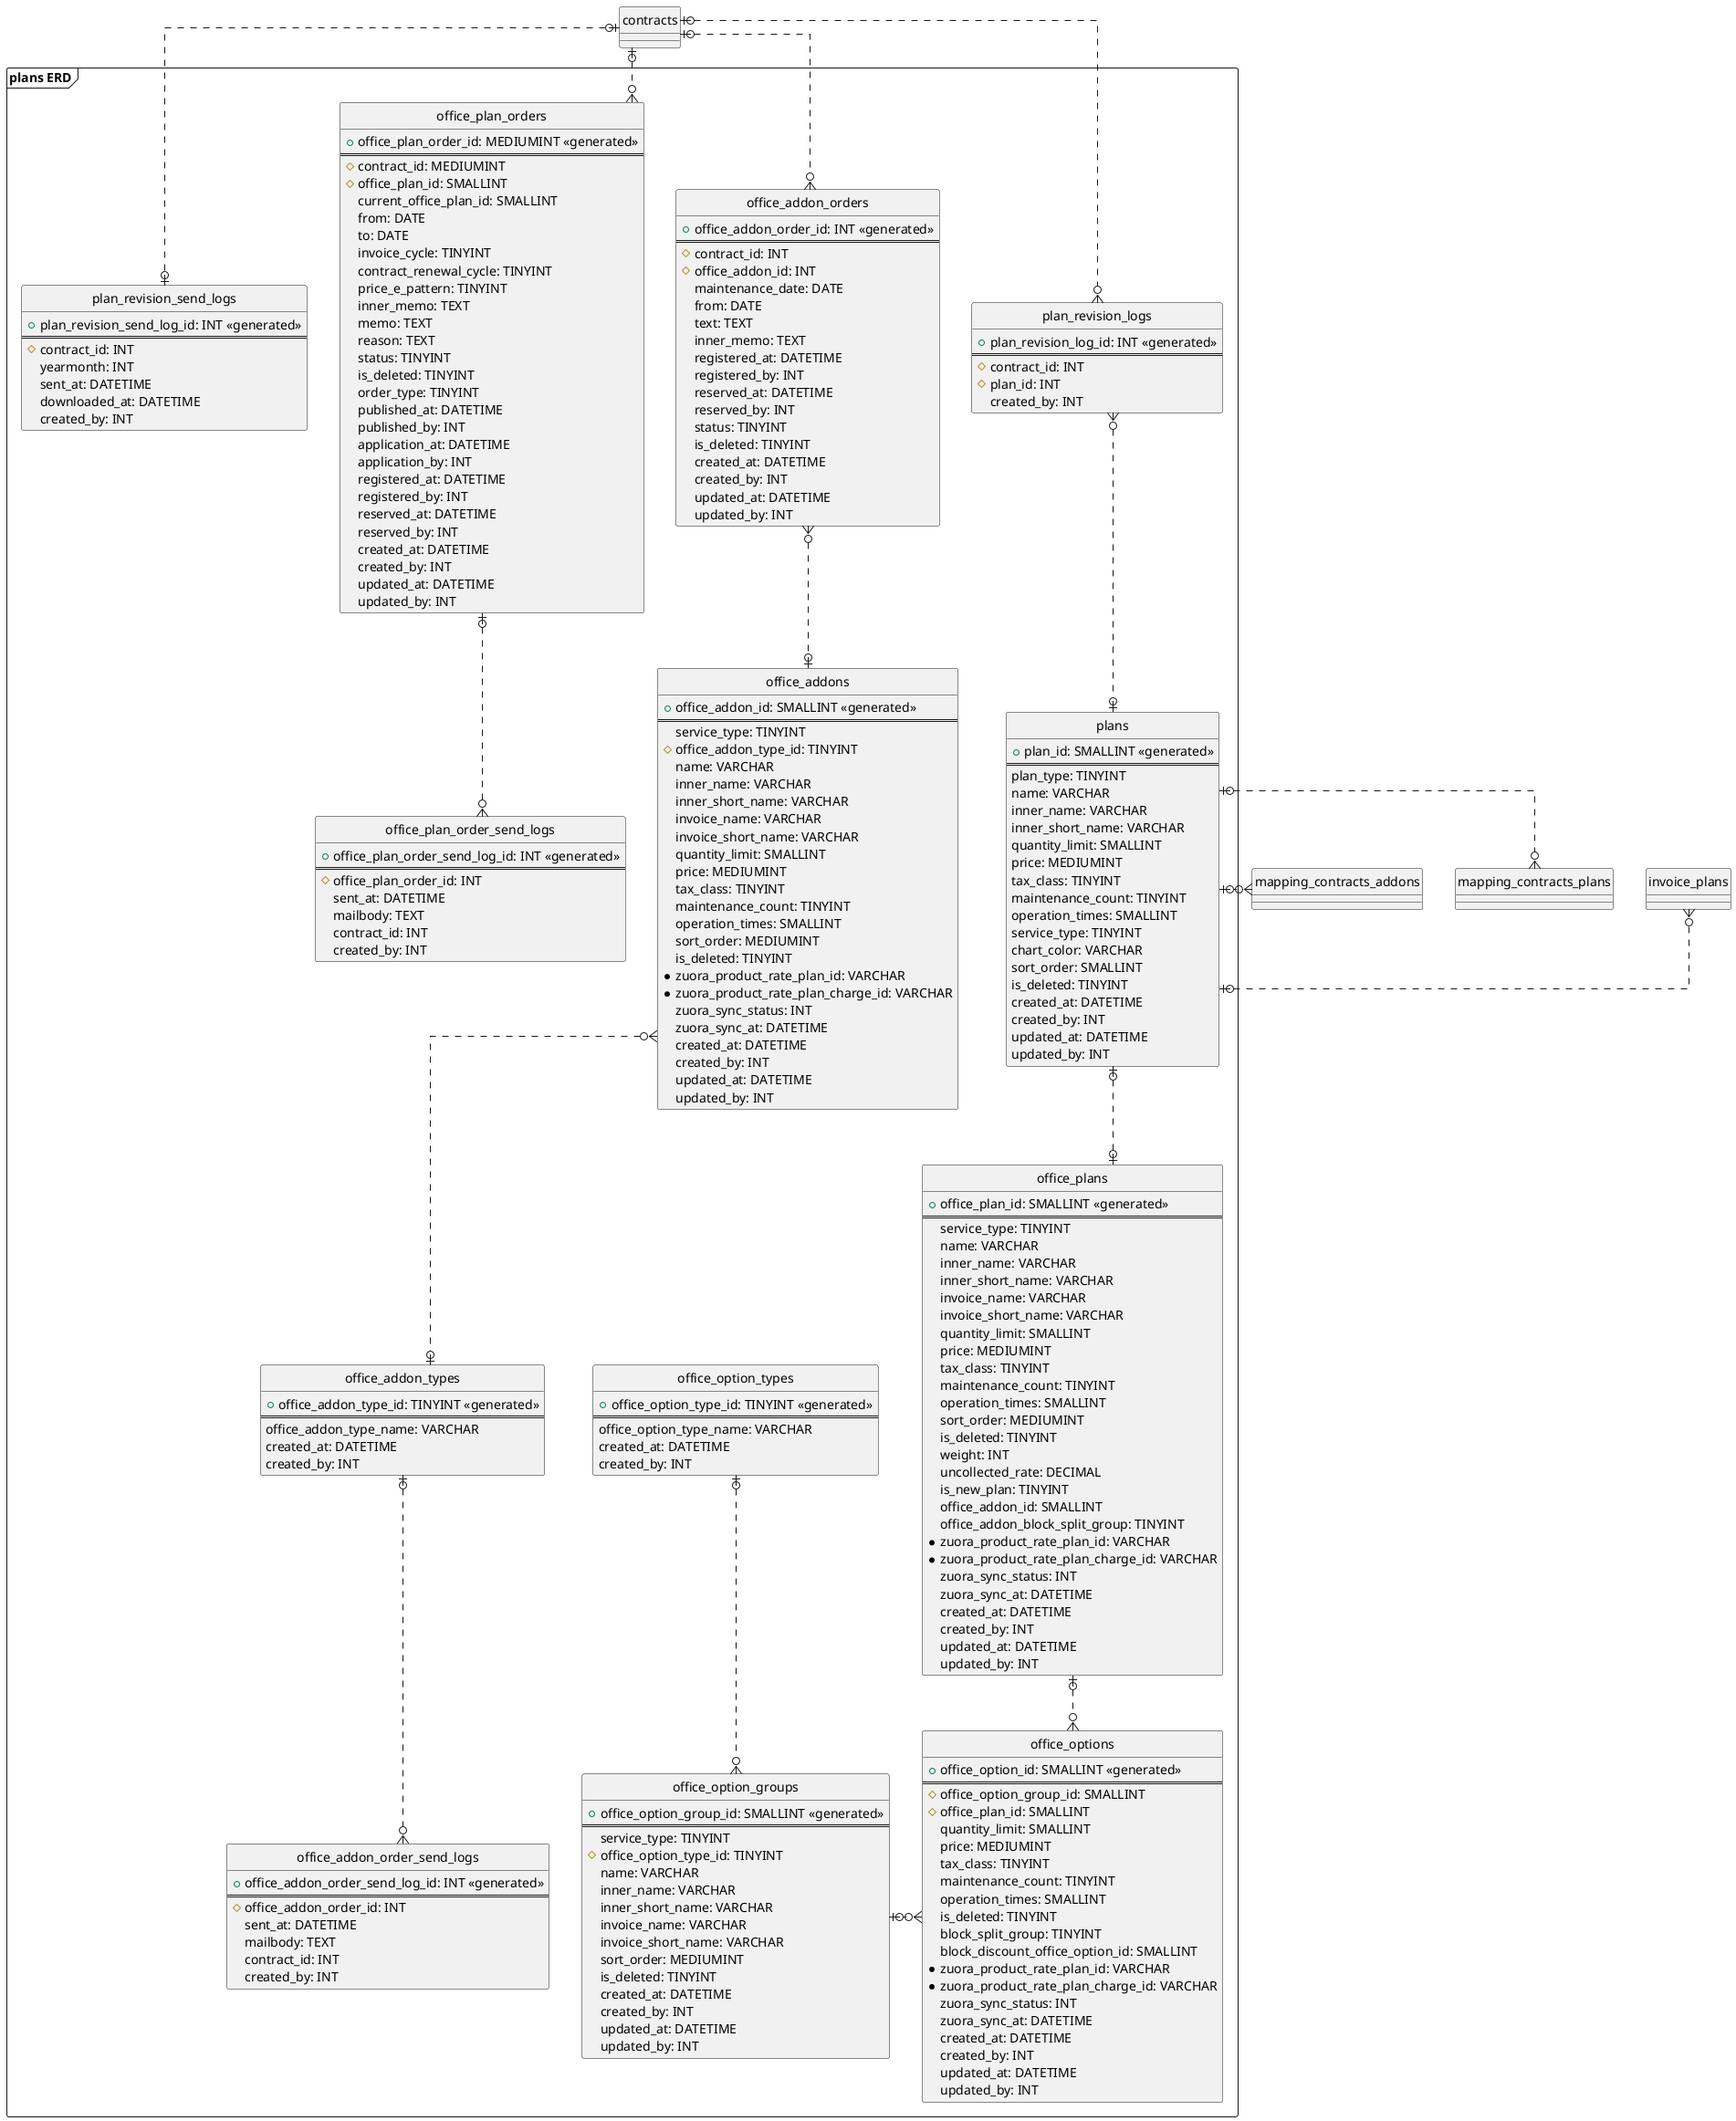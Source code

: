 @startuml

' hide the spot
hide circle

' avoid problems with angled crows feet
skinparam linetype ortho

frame "plans ERD" {
  entity "office_addon_types" {
    + office_addon_type_id: TINYINT <<generated>>
    ==
    office_addon_type_name: VARCHAR
    created_at: DATETIME
    created_by: INT
  }
  entity "office_option_types" {
    + office_option_type_id: TINYINT <<generated>>
    ==
    office_option_type_name: VARCHAR
    created_at: DATETIME
    created_by: INT
  }
  entity "office_addon_order_send_logs" {
    + office_addon_order_send_log_id: INT <<generated>>
    ==
    # office_addon_order_id: INT
    sent_at: DATETIME
    mailbody: TEXT
    contract_id: INT
    created_by: INT
  }
  entity "office_addon_orders" {
    + office_addon_order_id: INT <<generated>>
    ==
    # contract_id: INT
    # office_addon_id: INT
    maintenance_date: DATE
    from: DATE
    text: TEXT
    inner_memo: TEXT
    registered_at: DATETIME
    registered_by: INT
    reserved_at: DATETIME
    reserved_by: INT
    status: TINYINT
    is_deleted: TINYINT
    created_at: DATETIME
    created_by: INT
    updated_at: DATETIME
    updated_by: INT
  }
  entity "office_addons" {
    + office_addon_id: SMALLINT <<generated>>
    ==
    service_type: TINYINT
    # office_addon_type_id: TINYINT
    name: VARCHAR
    inner_name: VARCHAR
    inner_short_name: VARCHAR
    invoice_name: VARCHAR
    invoice_short_name: VARCHAR
    quantity_limit: SMALLINT
    price: MEDIUMINT
    tax_class: TINYINT
    maintenance_count: TINYINT
    operation_times: SMALLINT
    sort_order: MEDIUMINT
    is_deleted: TINYINT
    * zuora_product_rate_plan_id: VARCHAR
    * zuora_product_rate_plan_charge_id: VARCHAR
    zuora_sync_status: INT
    zuora_sync_at: DATETIME
    created_at: DATETIME
    created_by: INT
    updated_at: DATETIME
    updated_by: INT
  }
  entity "office_option_groups" {
    + office_option_group_id: SMALLINT <<generated>>
    ==
    service_type: TINYINT
    # office_option_type_id: TINYINT
    name: VARCHAR
    inner_name: VARCHAR
    inner_short_name: VARCHAR
    invoice_name: VARCHAR
    invoice_short_name: VARCHAR
    sort_order: MEDIUMINT
    is_deleted: TINYINT
    created_at: DATETIME
    created_by: INT
    updated_at: DATETIME
    updated_by: INT
  }
  entity "office_options" {
    + office_option_id: SMALLINT <<generated>>
    ==
    # office_option_group_id: SMALLINT
    # office_plan_id: SMALLINT
    quantity_limit: SMALLINT
    price: MEDIUMINT
    tax_class: TINYINT
    maintenance_count: TINYINT
    operation_times: SMALLINT
    is_deleted: TINYINT
    block_split_group: TINYINT
    block_discount_office_option_id: SMALLINT
    * zuora_product_rate_plan_id: VARCHAR
    * zuora_product_rate_plan_charge_id: VARCHAR
    zuora_sync_status: INT
    zuora_sync_at: DATETIME
    created_at: DATETIME
    created_by: INT
    updated_at: DATETIME
    updated_by: INT
  }
  entity "office_plan_order_send_logs" {
    + office_plan_order_send_log_id: INT <<generated>>
    ==
    # office_plan_order_id: INT
    sent_at: DATETIME
    mailbody: TEXT
    contract_id: INT
    created_by: INT
  }
  entity "office_plan_orders" {
    + office_plan_order_id: MEDIUMINT <<generated>>
    ==
    # contract_id: MEDIUMINT
    # office_plan_id: SMALLINT
    current_office_plan_id: SMALLINT
    from: DATE
    to: DATE
    invoice_cycle: TINYINT
    contract_renewal_cycle: TINYINT
    price_e_pattern: TINYINT
    inner_memo: TEXT
    memo: TEXT
    reason: TEXT
    status: TINYINT
    is_deleted: TINYINT
    order_type: TINYINT
    published_at: DATETIME
    published_by: INT
    application_at: DATETIME
    application_by: INT
    registered_at: DATETIME
    registered_by: INT
    reserved_at: DATETIME
    reserved_by: INT
    created_at: DATETIME
    created_by: INT
    updated_at: DATETIME
    updated_by: INT
  }
  entity "office_plans" {
    + office_plan_id: SMALLINT <<generated>>
    ==
    service_type: TINYINT
    name: VARCHAR
    inner_name: VARCHAR
    inner_short_name: VARCHAR
    invoice_name: VARCHAR
    invoice_short_name: VARCHAR
    quantity_limit: SMALLINT
    price: MEDIUMINT
    tax_class: TINYINT
    maintenance_count: TINYINT
    operation_times: SMALLINT
    sort_order: MEDIUMINT
    is_deleted: TINYINT
    weight: INT
    uncollected_rate: DECIMAL
    is_new_plan: TINYINT
    office_addon_id: SMALLINT
    office_addon_block_split_group: TINYINT
    * zuora_product_rate_plan_id: VARCHAR
    * zuora_product_rate_plan_charge_id: VARCHAR
    zuora_sync_status: INT
    zuora_sync_at: DATETIME
    created_at: DATETIME
    created_by: INT
    updated_at: DATETIME
    updated_by: INT
  }
  entity "plan_revision_logs" {
    + plan_revision_log_id: INT <<generated>>
    ==
    # contract_id: INT
    # plan_id: INT
    created_by: INT
  }
  entity "plan_revision_send_logs" {
    + plan_revision_send_log_id: INT <<generated>>
    ==
    # contract_id: INT
    yearmonth: INT
    sent_at: DATETIME
    downloaded_at: DATETIME
    created_by: INT
  }
  entity "plans" {
    + plan_id: SMALLINT <<generated>>
    ==
    plan_type: TINYINT
    name: VARCHAR
    inner_name: VARCHAR
    inner_short_name: VARCHAR
    quantity_limit: SMALLINT
    price: MEDIUMINT
    tax_class: TINYINT
    maintenance_count: TINYINT
    operation_times: SMALLINT
    service_type: TINYINT
    chart_color: VARCHAR
    sort_order: SMALLINT
    is_deleted: TINYINT
    created_at: DATETIME
    created_by: INT
    updated_at: DATETIME
    updated_by: INT
  }

  plans |o.d.o| office_plans
  plans |o.u.o{ plan_revision_logs
  office_plans |o.d.o{ office_options
  office_options }o.l.o| office_option_groups
  office_option_groups }o.u.o| office_option_types
  office_addon_orders }o.d.o| office_addons
  office_addons }o.d.o| office_addon_types
  office_addon_types |o.d.o{ office_addon_order_send_logs
  office_plan_orders |o.d.o{ office_plan_order_send_logs
}

contracts |o..o{ office_addon_orders
contracts |o..o{ office_plan_orders
contracts |o..o{ plan_revision_logs
contracts |o..o| plan_revision_send_logs
plans |o.r.o{ mapping_contracts_addons
plans |o.r.o{ mapping_contracts_plans
plans |o.r.o{ invoice_plans

@enduml
